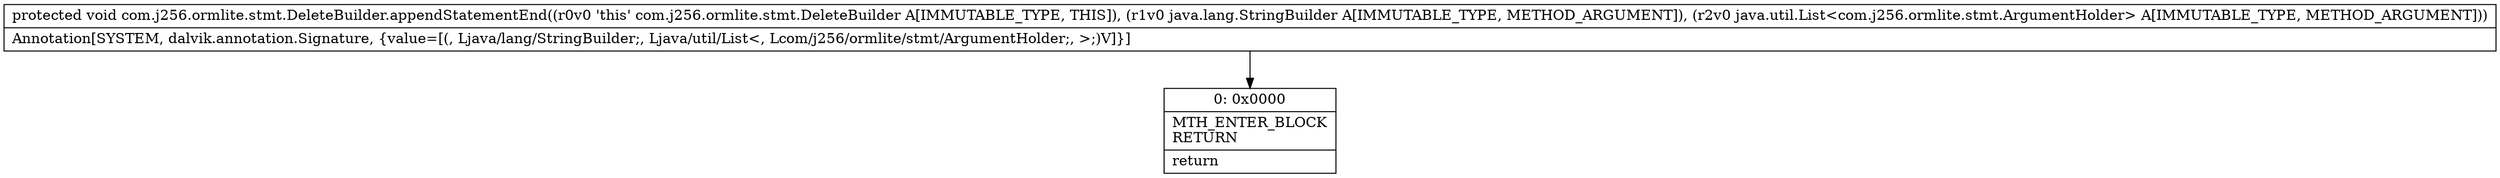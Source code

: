 digraph "CFG forcom.j256.ormlite.stmt.DeleteBuilder.appendStatementEnd(Ljava\/lang\/StringBuilder;Ljava\/util\/List;)V" {
Node_0 [shape=record,label="{0\:\ 0x0000|MTH_ENTER_BLOCK\lRETURN\l|return\l}"];
MethodNode[shape=record,label="{protected void com.j256.ormlite.stmt.DeleteBuilder.appendStatementEnd((r0v0 'this' com.j256.ormlite.stmt.DeleteBuilder A[IMMUTABLE_TYPE, THIS]), (r1v0 java.lang.StringBuilder A[IMMUTABLE_TYPE, METHOD_ARGUMENT]), (r2v0 java.util.List\<com.j256.ormlite.stmt.ArgumentHolder\> A[IMMUTABLE_TYPE, METHOD_ARGUMENT]))  | Annotation[SYSTEM, dalvik.annotation.Signature, \{value=[(, Ljava\/lang\/StringBuilder;, Ljava\/util\/List\<, Lcom\/j256\/ormlite\/stmt\/ArgumentHolder;, \>;)V]\}]\l}"];
MethodNode -> Node_0;
}

